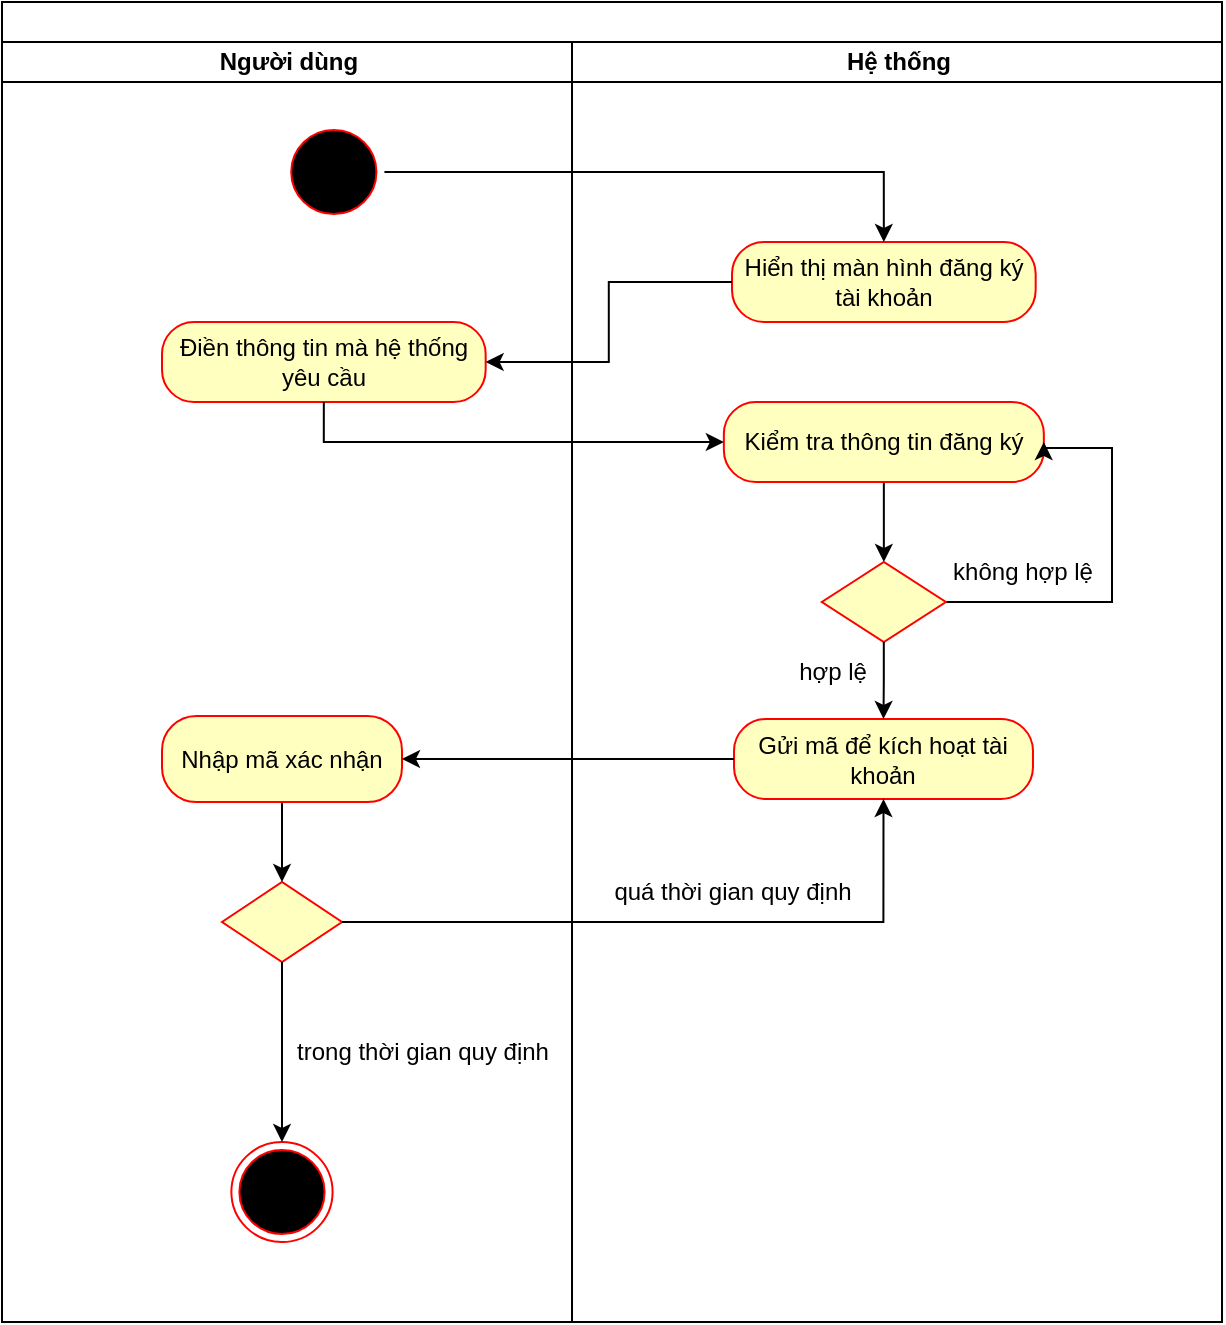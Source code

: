 <mxfile version="23.1.6" type="github">
  <diagram name="Page-1" id="e7e014a7-5840-1c2e-5031-d8a46d1fe8dd">
    <mxGraphModel dx="1145" dy="629" grid="1" gridSize="10" guides="1" tooltips="1" connect="1" arrows="1" fold="1" page="1" pageScale="1" pageWidth="1169" pageHeight="826" background="none" math="0" shadow="0">
      <root>
        <mxCell id="0" />
        <mxCell id="1" parent="0" />
        <mxCell id="S707iUgC_ovzpRZuuCWC-81" value="" style="swimlane;childLayout=stackLayout;resizeParent=1;resizeParentMax=0;startSize=20;html=1;" vertex="1" parent="1">
          <mxGeometry x="200" y="40" width="610.003" height="660" as="geometry">
            <mxRectangle x="700.0" y="60" width="50" height="40" as="alternateBounds" />
          </mxGeometry>
        </mxCell>
        <mxCell id="S707iUgC_ovzpRZuuCWC-82" value="Người dùng" style="swimlane;startSize=20;html=1;" vertex="1" parent="S707iUgC_ovzpRZuuCWC-81">
          <mxGeometry y="20" width="285.003" height="640" as="geometry">
            <mxRectangle y="20" width="40" height="460" as="alternateBounds" />
          </mxGeometry>
        </mxCell>
        <mxCell id="13" value="" style="ellipse;shape=startState;fillColor=#000000;strokeColor=#ff0000;" parent="S707iUgC_ovzpRZuuCWC-82" vertex="1">
          <mxGeometry x="140.611" y="40" width="50.612" height="50.0" as="geometry" />
        </mxCell>
        <mxCell id="S707iUgC_ovzpRZuuCWC-54" value="Điền thông tin mà hệ thống yêu cầu" style="rounded=1;whiteSpace=wrap;html=1;arcSize=40;fontColor=#000000;fillColor=#ffffc0;strokeColor=#ff0000;" vertex="1" parent="S707iUgC_ovzpRZuuCWC-82">
          <mxGeometry x="80" y="140" width="161.83" height="40" as="geometry" />
        </mxCell>
        <mxCell id="S707iUgC_ovzpRZuuCWC-75" value="" style="rhombus;whiteSpace=wrap;html=1;fillColor=#ffffc0;strokeColor=#ff0000;fontColor=#000000;rounded=1;arcSize=0;" vertex="1" parent="S707iUgC_ovzpRZuuCWC-82">
          <mxGeometry x="110" y="420" width="60" height="40" as="geometry" />
        </mxCell>
        <mxCell id="S707iUgC_ovzpRZuuCWC-101" style="edgeStyle=orthogonalEdgeStyle;rounded=0;orthogonalLoop=1;jettySize=auto;html=1;exitX=0.5;exitY=1;exitDx=0;exitDy=0;entryX=0.5;entryY=0;entryDx=0;entryDy=0;" edge="1" parent="S707iUgC_ovzpRZuuCWC-82" source="S707iUgC_ovzpRZuuCWC-99" target="S707iUgC_ovzpRZuuCWC-75">
          <mxGeometry relative="1" as="geometry" />
        </mxCell>
        <mxCell id="S707iUgC_ovzpRZuuCWC-99" value="Nhập mã xác nhận" style="whiteSpace=wrap;html=1;fillColor=#ffffc0;strokeColor=#ff0000;fontColor=#000000;rounded=1;arcSize=40;" vertex="1" parent="S707iUgC_ovzpRZuuCWC-82">
          <mxGeometry x="80" y="337" width="120" height="43" as="geometry" />
        </mxCell>
        <mxCell id="S707iUgC_ovzpRZuuCWC-105" value="&lt;font style=&quot;font-size: 12px;&quot;&gt;trong thời gian quy định&lt;/font&gt;" style="text;html=1;align=center;verticalAlign=middle;resizable=0;points=[];autosize=1;strokeColor=none;fillColor=none;" vertex="1" parent="S707iUgC_ovzpRZuuCWC-82">
          <mxGeometry x="135.003" y="490" width="150" height="30" as="geometry" />
        </mxCell>
        <mxCell id="S707iUgC_ovzpRZuuCWC-83" value="Hệ thống" style="swimlane;startSize=20;html=1;" vertex="1" parent="S707iUgC_ovzpRZuuCWC-81">
          <mxGeometry x="285.003" y="20" width="325" height="640" as="geometry" />
        </mxCell>
        <mxCell id="S707iUgC_ovzpRZuuCWC-96" style="edgeStyle=orthogonalEdgeStyle;rounded=0;orthogonalLoop=1;jettySize=auto;html=1;exitX=0.5;exitY=1;exitDx=0;exitDy=0;entryX=0.5;entryY=0;entryDx=0;entryDy=0;" edge="1" parent="S707iUgC_ovzpRZuuCWC-83" source="S707iUgC_ovzpRZuuCWC-90" target="S707iUgC_ovzpRZuuCWC-63">
          <mxGeometry relative="1" as="geometry" />
        </mxCell>
        <mxCell id="S707iUgC_ovzpRZuuCWC-90" value="Kiểm tra thông tin đăng ký" style="whiteSpace=wrap;html=1;fillColor=#ffffc0;strokeColor=#ff0000;fontColor=#000000;rounded=1;arcSize=40;" vertex="1" parent="S707iUgC_ovzpRZuuCWC-83">
          <mxGeometry x="75.92" y="180" width="160" height="40" as="geometry" />
        </mxCell>
        <mxCell id="S707iUgC_ovzpRZuuCWC-50" value="Hiển thị màn hình đăng ký tài khoản" style="rounded=1;whiteSpace=wrap;html=1;arcSize=40;fontColor=#000000;fillColor=#ffffc0;strokeColor=#ff0000;" vertex="1" parent="S707iUgC_ovzpRZuuCWC-83">
          <mxGeometry x="80" y="100" width="151.83" height="40" as="geometry" />
        </mxCell>
        <mxCell id="S707iUgC_ovzpRZuuCWC-97" style="edgeStyle=orthogonalEdgeStyle;rounded=0;orthogonalLoop=1;jettySize=auto;html=1;exitX=1;exitY=0.5;exitDx=0;exitDy=0;entryX=1;entryY=0.5;entryDx=0;entryDy=0;" edge="1" parent="S707iUgC_ovzpRZuuCWC-83" source="S707iUgC_ovzpRZuuCWC-63" target="S707iUgC_ovzpRZuuCWC-90">
          <mxGeometry relative="1" as="geometry">
            <Array as="points">
              <mxPoint x="270" y="280" />
              <mxPoint x="270" y="203" />
            </Array>
          </mxGeometry>
        </mxCell>
        <mxCell id="S707iUgC_ovzpRZuuCWC-63" value="" style="rhombus;whiteSpace=wrap;html=1;fillColor=#ffffc0;strokeColor=#ff0000;fontColor=#000000;rounded=1;arcSize=0;" vertex="1" parent="S707iUgC_ovzpRZuuCWC-83">
          <mxGeometry x="124.9" y="260" width="62.04" height="40" as="geometry" />
        </mxCell>
        <mxCell id="S707iUgC_ovzpRZuuCWC-98" value="không hợp lệ" style="text;html=1;align=center;verticalAlign=middle;resizable=0;points=[];autosize=1;strokeColor=none;fillColor=none;" vertex="1" parent="S707iUgC_ovzpRZuuCWC-83">
          <mxGeometry x="180" y="250" width="90" height="30" as="geometry" />
        </mxCell>
        <mxCell id="S707iUgC_ovzpRZuuCWC-72" value="&lt;font style=&quot;font-size: 12px;&quot;&gt;hợp lệ&lt;/font&gt;" style="text;html=1;align=center;verticalAlign=middle;resizable=0;points=[];autosize=1;strokeColor=none;fillColor=none;" vertex="1" parent="S707iUgC_ovzpRZuuCWC-83">
          <mxGeometry x="100.003" y="300.0" width="60" height="30" as="geometry" />
        </mxCell>
        <mxCell id="S707iUgC_ovzpRZuuCWC-69" value="&lt;font style=&quot;font-size: 12px;&quot;&gt;Gửi mã để kích hoạt tài khoản&lt;/font&gt;" style="rounded=1;whiteSpace=wrap;html=1;arcSize=40;fontColor=#000000;fillColor=#ffffc0;strokeColor=#ff0000;" vertex="1" parent="S707iUgC_ovzpRZuuCWC-83">
          <mxGeometry x="81" y="338.5" width="149.49" height="40" as="geometry" />
        </mxCell>
        <mxCell id="S707iUgC_ovzpRZuuCWC-71" value="" style="edgeStyle=orthogonalEdgeStyle;rounded=0;orthogonalLoop=1;jettySize=auto;html=1;" edge="1" parent="S707iUgC_ovzpRZuuCWC-83" source="S707iUgC_ovzpRZuuCWC-63" target="S707iUgC_ovzpRZuuCWC-69">
          <mxGeometry relative="1" as="geometry" />
        </mxCell>
        <mxCell id="S707iUgC_ovzpRZuuCWC-78" value="&lt;font style=&quot;font-size: 12px;&quot;&gt;quá thời gian quy định&lt;/font&gt;" style="text;html=1;align=center;verticalAlign=middle;resizable=0;points=[];autosize=1;strokeColor=none;fillColor=none;" vertex="1" parent="S707iUgC_ovzpRZuuCWC-83">
          <mxGeometry x="10.003" y="410" width="140" height="30" as="geometry" />
        </mxCell>
        <mxCell id="S707iUgC_ovzpRZuuCWC-62" value="" style="edgeStyle=orthogonalEdgeStyle;rounded=0;orthogonalLoop=1;jettySize=auto;html=1;" edge="1" parent="S707iUgC_ovzpRZuuCWC-81" source="S707iUgC_ovzpRZuuCWC-50" target="S707iUgC_ovzpRZuuCWC-54">
          <mxGeometry relative="1" as="geometry" />
        </mxCell>
        <mxCell id="S707iUgC_ovzpRZuuCWC-89" style="edgeStyle=orthogonalEdgeStyle;rounded=0;orthogonalLoop=1;jettySize=auto;html=1;exitX=1;exitY=0.5;exitDx=0;exitDy=0;entryX=0.5;entryY=0;entryDx=0;entryDy=0;" edge="1" parent="S707iUgC_ovzpRZuuCWC-81" source="13" target="S707iUgC_ovzpRZuuCWC-50">
          <mxGeometry relative="1" as="geometry" />
        </mxCell>
        <mxCell id="S707iUgC_ovzpRZuuCWC-95" style="edgeStyle=orthogonalEdgeStyle;rounded=0;orthogonalLoop=1;jettySize=auto;html=1;exitX=0.5;exitY=1;exitDx=0;exitDy=0;entryX=0;entryY=0.5;entryDx=0;entryDy=0;" edge="1" parent="S707iUgC_ovzpRZuuCWC-81" source="S707iUgC_ovzpRZuuCWC-54" target="S707iUgC_ovzpRZuuCWC-90">
          <mxGeometry relative="1" as="geometry" />
        </mxCell>
        <mxCell id="S707iUgC_ovzpRZuuCWC-100" value="" style="edgeStyle=orthogonalEdgeStyle;rounded=0;orthogonalLoop=1;jettySize=auto;html=1;" edge="1" parent="S707iUgC_ovzpRZuuCWC-81" source="S707iUgC_ovzpRZuuCWC-69" target="S707iUgC_ovzpRZuuCWC-99">
          <mxGeometry relative="1" as="geometry" />
        </mxCell>
        <mxCell id="S707iUgC_ovzpRZuuCWC-102" style="edgeStyle=orthogonalEdgeStyle;rounded=0;orthogonalLoop=1;jettySize=auto;html=1;exitX=1;exitY=0.5;exitDx=0;exitDy=0;entryX=0.5;entryY=1;entryDx=0;entryDy=0;" edge="1" parent="S707iUgC_ovzpRZuuCWC-81" source="S707iUgC_ovzpRZuuCWC-75" target="S707iUgC_ovzpRZuuCWC-69">
          <mxGeometry relative="1" as="geometry" />
        </mxCell>
        <mxCell id="S707iUgC_ovzpRZuuCWC-47" value="" style="ellipse;shape=endState;fillColor=#000000;strokeColor=#ff0000" vertex="1" parent="1">
          <mxGeometry x="314.691" y="610.0" width="50.612" height="50.0" as="geometry" />
        </mxCell>
        <mxCell id="S707iUgC_ovzpRZuuCWC-104" style="edgeStyle=orthogonalEdgeStyle;rounded=0;orthogonalLoop=1;jettySize=auto;html=1;exitX=0.5;exitY=1;exitDx=0;exitDy=0;entryX=0.5;entryY=0;entryDx=0;entryDy=0;" edge="1" parent="1" source="S707iUgC_ovzpRZuuCWC-75" target="S707iUgC_ovzpRZuuCWC-47">
          <mxGeometry relative="1" as="geometry" />
        </mxCell>
      </root>
    </mxGraphModel>
  </diagram>
</mxfile>
